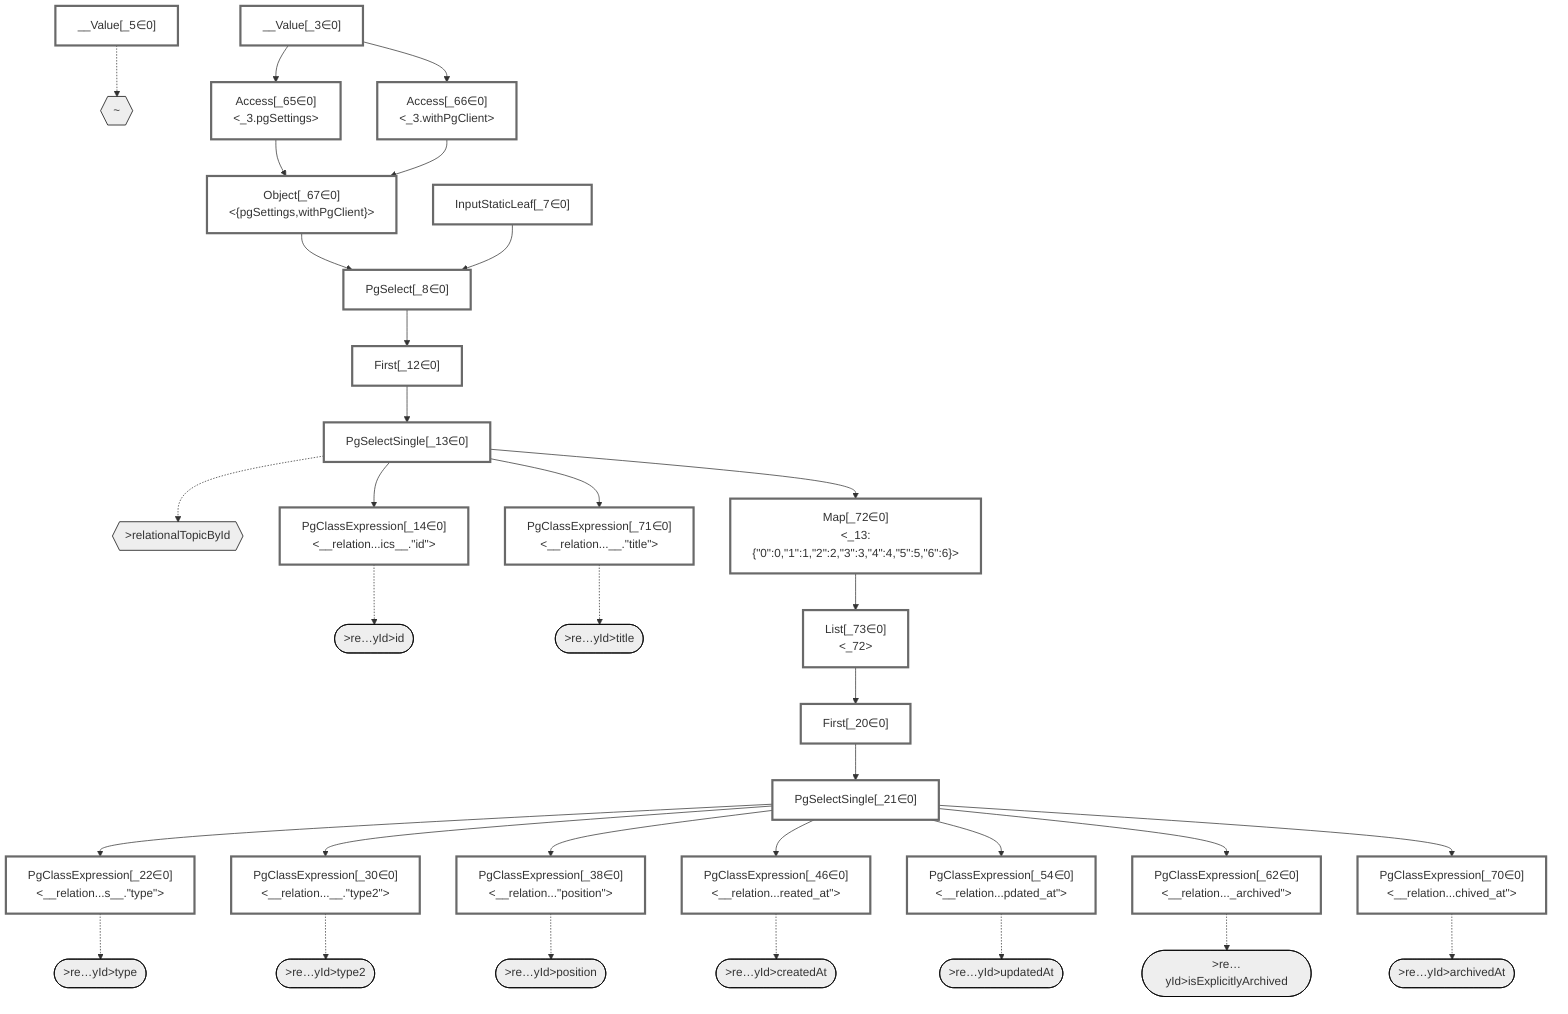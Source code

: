 graph TD
    classDef path fill:#eee,stroke:#000
    classDef plan fill:#fff,stroke-width:3px
    classDef itemplan fill:#fff,stroke-width:6px
    classDef sideeffectplan fill:#f00,stroke-width:6px

    %% subgraph fields
    P1{{"~"}}:::path
    P2{{">relationalTopicById"}}:::path
    P3([">re…yId>id"]):::path
    %% P2 -.-> P3
    P4([">re…yId>type"]):::path
    %% P2 -.-> P4
    P5([">re…yId>type2"]):::path
    %% P2 -.-> P5
    P6([">re…yId>position"]):::path
    %% P2 -.-> P6
    P7([">re…yId>createdAt"]):::path
    %% P2 -.-> P7
    P8([">re…yId>updatedAt"]):::path
    %% P2 -.-> P8
    P9([">re…yId>isExplicitlyArchived"]):::path
    %% P2 -.-> P9
    P10([">re…yId>archivedAt"]):::path
    %% P2 -.-> P10
    P11([">re…yId>title"]):::path
    %% P2 -.-> P11
    %% P1 -.-> P2
    %% end

    %% define plans
    __Value_3["__Value[_3∈0]<br /><context>"]:::plan
    __Value_5["__Value[_5∈0]<br /><rootValue>"]:::plan
    InputStaticLeaf_7["InputStaticLeaf[_7∈0]"]:::plan
    PgSelect_8["PgSelect[_8∈0]<br /><relational_topics>"]:::plan
    First_12["First[_12∈0]"]:::plan
    PgSelectSingle_13["PgSelectSingle[_13∈0]<br /><relational_topics>"]:::plan
    PgClassExpression_14["PgClassExpression[_14∈0]<br /><__relation...ics__.#quot;id#quot;>"]:::plan
    First_20["First[_20∈0]"]:::plan
    PgSelectSingle_21["PgSelectSingle[_21∈0]<br /><relational_items>"]:::plan
    PgClassExpression_22["PgClassExpression[_22∈0]<br /><__relation...s__.#quot;type#quot;>"]:::plan
    PgClassExpression_30["PgClassExpression[_30∈0]<br /><__relation...__.#quot;type2#quot;>"]:::plan
    PgClassExpression_38["PgClassExpression[_38∈0]<br /><__relation...#quot;position#quot;>"]:::plan
    PgClassExpression_46["PgClassExpression[_46∈0]<br /><__relation...reated_at#quot;>"]:::plan
    PgClassExpression_54["PgClassExpression[_54∈0]<br /><__relation...pdated_at#quot;>"]:::plan
    PgClassExpression_62["PgClassExpression[_62∈0]<br /><__relation..._archived#quot;>"]:::plan
    Access_65["Access[_65∈0]<br /><_3.pgSettings>"]:::plan
    Access_66["Access[_66∈0]<br /><_3.withPgClient>"]:::plan
    Object_67["Object[_67∈0]<br /><{pgSettings,withPgClient}>"]:::plan
    PgClassExpression_70["PgClassExpression[_70∈0]<br /><__relation...chived_at#quot;>"]:::plan
    PgClassExpression_71["PgClassExpression[_71∈0]<br /><__relation...__.#quot;title#quot;>"]:::plan
    Map_72["Map[_72∈0]<br /><_13:{#quot;0#quot;:0,#quot;1#quot;:1,#quot;2#quot;:2,#quot;3#quot;:3,#quot;4#quot;:4,#quot;5#quot;:5,#quot;6#quot;:6}>"]:::plan
    List_73["List[_73∈0]<br /><_72>"]:::plan

    %% plan dependencies
    Object_67 --> PgSelect_8
    InputStaticLeaf_7 --> PgSelect_8
    PgSelect_8 --> First_12
    First_12 --> PgSelectSingle_13
    PgSelectSingle_13 --> PgClassExpression_14
    List_73 --> First_20
    First_20 --> PgSelectSingle_21
    PgSelectSingle_21 --> PgClassExpression_22
    PgSelectSingle_21 --> PgClassExpression_30
    PgSelectSingle_21 --> PgClassExpression_38
    PgSelectSingle_21 --> PgClassExpression_46
    PgSelectSingle_21 --> PgClassExpression_54
    PgSelectSingle_21 --> PgClassExpression_62
    __Value_3 --> Access_65
    __Value_3 --> Access_66
    Access_65 --> Object_67
    Access_66 --> Object_67
    PgSelectSingle_21 --> PgClassExpression_70
    PgSelectSingle_13 --> PgClassExpression_71
    PgSelectSingle_13 --> Map_72
    Map_72 --> List_73

    %% plan-to-path relationships
    __Value_5 -.-> P1
    PgSelectSingle_13 -.-> P2
    PgClassExpression_14 -.-> P3
    PgClassExpression_22 -.-> P4
    PgClassExpression_30 -.-> P5
    PgClassExpression_38 -.-> P6
    PgClassExpression_46 -.-> P7
    PgClassExpression_54 -.-> P8
    PgClassExpression_62 -.-> P9
    PgClassExpression_70 -.-> P10
    PgClassExpression_71 -.-> P11

    %% allocate buckets
    classDef bucket0 stroke:#696969
    class __Value_3,__Value_5,InputStaticLeaf_7,PgSelect_8,First_12,PgSelectSingle_13,PgClassExpression_14,First_20,PgSelectSingle_21,PgClassExpression_22,PgClassExpression_30,PgClassExpression_38,PgClassExpression_46,PgClassExpression_54,PgClassExpression_62,Access_65,Access_66,Object_67,PgClassExpression_70,PgClassExpression_71,Map_72,List_73 bucket0